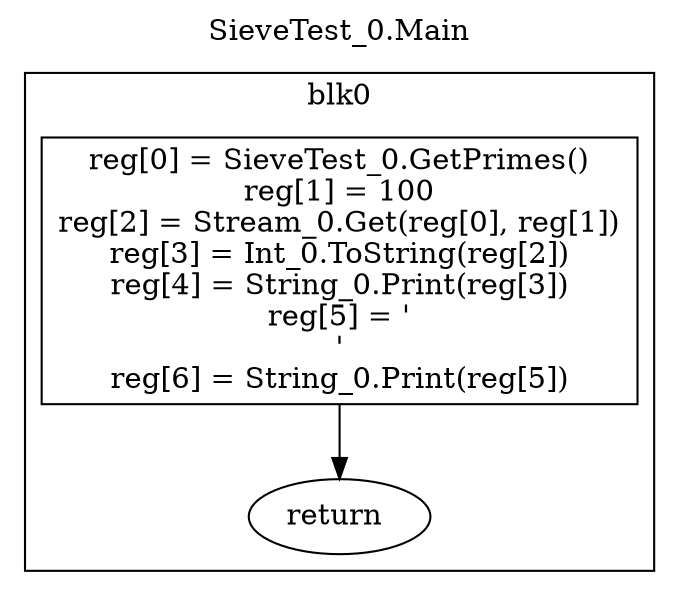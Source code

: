 digraph {
  rankdir=TB;
  b0_l0 -> b0_ret
  b0_l0 [label="reg[0] = SieveTest_0.GetPrimes()\nreg[1] = 100\nreg[2] = Stream_0.Get(reg[0], reg[1])\nreg[3] = Int_0.ToString(reg[2])\nreg[4] = String_0.Print(reg[3])\nreg[5] = '
'\nreg[6] = String_0.Print(reg[5])\n", shape=box]
  b0_ret [label="return "]
  subgraph cluster_b0 {
    label = "blk0";
    b0_l0;
    b0_ret;
  }
  labelloc="t"
  label="SieveTest_0.Main"
}